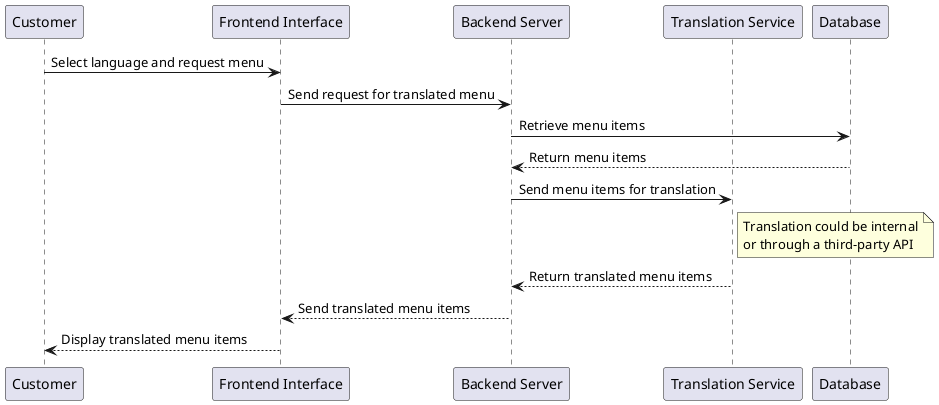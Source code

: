 @startuml
participant Customer
participant "Frontend Interface" as Frontend
participant "Backend Server" as Backend
participant "Translation Service" as Translation
participant Database

Customer -> Frontend : Select language and request menu
Frontend -> Backend : Send request for translated menu
Backend -> Database : Retrieve menu items
Database --> Backend : Return menu items
Backend -> Translation : Send menu items for translation
note right of Translation : Translation could be internal\nor through a third-party API
Translation --> Backend : Return translated menu items
Backend --> Frontend : Send translated menu items
Frontend --> Customer : Display translated menu items

@enduml